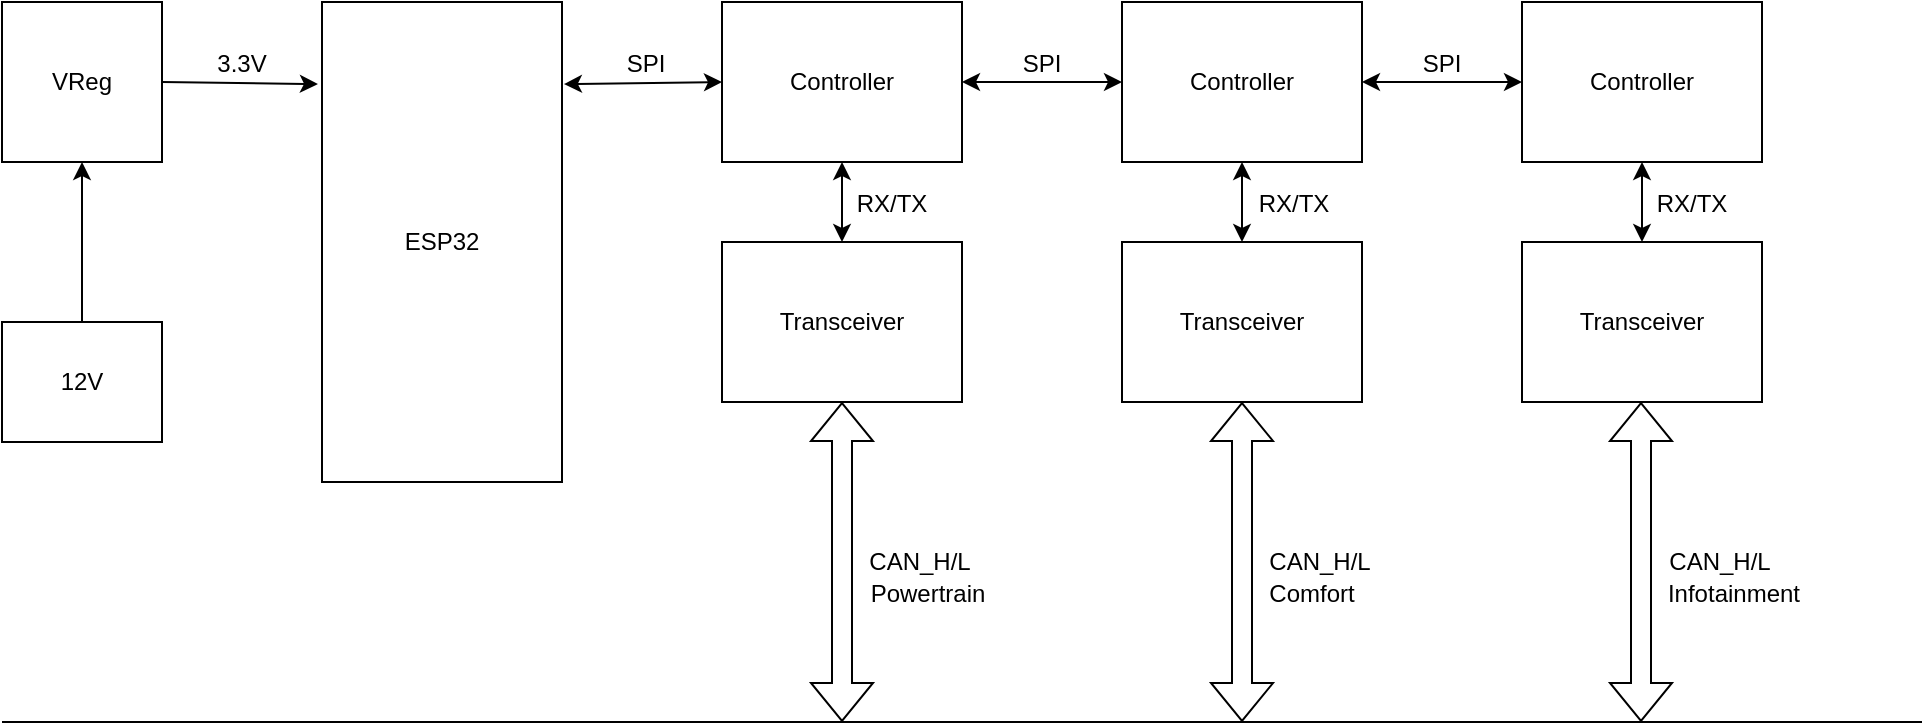 <mxfile version="26.2.14">
  <diagram name="Seite-1" id="3UaLaNoQHusPB8Ups_Hn">
    <mxGraphModel dx="872" dy="1650" grid="1" gridSize="10" guides="1" tooltips="1" connect="1" arrows="1" fold="1" page="1" pageScale="1" pageWidth="827" pageHeight="1169" math="0" shadow="0">
      <root>
        <mxCell id="0" />
        <mxCell id="1" parent="0" />
        <mxCell id="05BpNFQ8s_8MqioEpU-q-1" value="ESP32" style="rounded=0;whiteSpace=wrap;html=1;" vertex="1" parent="1">
          <mxGeometry x="200" y="-440" width="120" height="240" as="geometry" />
        </mxCell>
        <mxCell id="05BpNFQ8s_8MqioEpU-q-2" value="Transceiver" style="rounded=0;whiteSpace=wrap;html=1;" vertex="1" parent="1">
          <mxGeometry x="400" y="-320" width="120" height="80" as="geometry" />
        </mxCell>
        <mxCell id="05BpNFQ8s_8MqioEpU-q-3" value="Controller" style="rounded=0;whiteSpace=wrap;html=1;" vertex="1" parent="1">
          <mxGeometry x="400" y="-440" width="120" height="80" as="geometry" />
        </mxCell>
        <mxCell id="05BpNFQ8s_8MqioEpU-q-4" value="VReg" style="rounded=0;whiteSpace=wrap;html=1;" vertex="1" parent="1">
          <mxGeometry x="40" y="-440" width="80" height="80" as="geometry" />
        </mxCell>
        <mxCell id="05BpNFQ8s_8MqioEpU-q-5" value="" style="endArrow=none;html=1;rounded=0;" edge="1" parent="1">
          <mxGeometry width="50" height="50" relative="1" as="geometry">
            <mxPoint x="40" y="-80" as="sourcePoint" />
            <mxPoint x="1000" y="-80" as="targetPoint" />
          </mxGeometry>
        </mxCell>
        <mxCell id="05BpNFQ8s_8MqioEpU-q-6" value="" style="shape=flexArrow;endArrow=classic;startArrow=classic;html=1;rounded=0;" edge="1" parent="1">
          <mxGeometry width="100" height="100" relative="1" as="geometry">
            <mxPoint x="460" y="-80" as="sourcePoint" />
            <mxPoint x="460" y="-240" as="targetPoint" />
          </mxGeometry>
        </mxCell>
        <mxCell id="05BpNFQ8s_8MqioEpU-q-8" value="" style="endArrow=classic;startArrow=classic;html=1;rounded=0;entryX=0.5;entryY=1;entryDx=0;entryDy=0;exitX=0.5;exitY=0;exitDx=0;exitDy=0;" edge="1" parent="1" source="05BpNFQ8s_8MqioEpU-q-2" target="05BpNFQ8s_8MqioEpU-q-3">
          <mxGeometry width="50" height="50" relative="1" as="geometry">
            <mxPoint x="390" y="-200" as="sourcePoint" />
            <mxPoint x="440" y="-250" as="targetPoint" />
          </mxGeometry>
        </mxCell>
        <mxCell id="05BpNFQ8s_8MqioEpU-q-9" value="" style="endArrow=classic;startArrow=classic;html=1;rounded=0;exitX=1.008;exitY=0.171;exitDx=0;exitDy=0;exitPerimeter=0;entryX=0;entryY=0.5;entryDx=0;entryDy=0;" edge="1" parent="1" source="05BpNFQ8s_8MqioEpU-q-1" target="05BpNFQ8s_8MqioEpU-q-3">
          <mxGeometry width="50" height="50" relative="1" as="geometry">
            <mxPoint x="390" y="-200" as="sourcePoint" />
            <mxPoint x="440" y="-250" as="targetPoint" />
          </mxGeometry>
        </mxCell>
        <mxCell id="05BpNFQ8s_8MqioEpU-q-10" value="" style="endArrow=classic;html=1;rounded=0;exitX=1;exitY=0.5;exitDx=0;exitDy=0;entryX=-0.017;entryY=0.171;entryDx=0;entryDy=0;entryPerimeter=0;" edge="1" parent="1" source="05BpNFQ8s_8MqioEpU-q-4" target="05BpNFQ8s_8MqioEpU-q-1">
          <mxGeometry width="50" height="50" relative="1" as="geometry">
            <mxPoint x="390" y="-200" as="sourcePoint" />
            <mxPoint x="440" y="-250" as="targetPoint" />
          </mxGeometry>
        </mxCell>
        <mxCell id="05BpNFQ8s_8MqioEpU-q-11" value="RX/TX" style="text;html=1;align=center;verticalAlign=middle;whiteSpace=wrap;rounded=0;" vertex="1" parent="1">
          <mxGeometry x="455" y="-354" width="60" height="30" as="geometry" />
        </mxCell>
        <mxCell id="05BpNFQ8s_8MqioEpU-q-12" value="SPI" style="text;html=1;align=center;verticalAlign=middle;whiteSpace=wrap;rounded=0;" vertex="1" parent="1">
          <mxGeometry x="332" y="-424" width="60" height="30" as="geometry" />
        </mxCell>
        <mxCell id="05BpNFQ8s_8MqioEpU-q-13" value="CAN_H/L" style="text;html=1;align=center;verticalAlign=middle;whiteSpace=wrap;rounded=0;" vertex="1" parent="1">
          <mxGeometry x="469" y="-175" width="60" height="30" as="geometry" />
        </mxCell>
        <mxCell id="05BpNFQ8s_8MqioEpU-q-15" value="" style="endArrow=classic;startArrow=classic;html=1;rounded=0;exitX=1;exitY=0.5;exitDx=0;exitDy=0;" edge="1" parent="1" source="05BpNFQ8s_8MqioEpU-q-3">
          <mxGeometry width="50" height="50" relative="1" as="geometry">
            <mxPoint x="290" y="-120" as="sourcePoint" />
            <mxPoint x="600" y="-400" as="targetPoint" />
          </mxGeometry>
        </mxCell>
        <mxCell id="05BpNFQ8s_8MqioEpU-q-16" value="Controller" style="rounded=0;whiteSpace=wrap;html=1;" vertex="1" parent="1">
          <mxGeometry x="600" y="-440" width="120" height="80" as="geometry" />
        </mxCell>
        <mxCell id="05BpNFQ8s_8MqioEpU-q-17" value="Transceiver" style="rounded=0;whiteSpace=wrap;html=1;" vertex="1" parent="1">
          <mxGeometry x="600" y="-320" width="120" height="80" as="geometry" />
        </mxCell>
        <mxCell id="05BpNFQ8s_8MqioEpU-q-18" value="RX/TX" style="text;html=1;align=center;verticalAlign=middle;whiteSpace=wrap;rounded=0;" vertex="1" parent="1">
          <mxGeometry x="656" y="-354" width="60" height="30" as="geometry" />
        </mxCell>
        <mxCell id="05BpNFQ8s_8MqioEpU-q-19" value="" style="shape=flexArrow;endArrow=classic;startArrow=classic;html=1;rounded=0;" edge="1" parent="1">
          <mxGeometry width="100" height="100" relative="1" as="geometry">
            <mxPoint x="660" y="-80" as="sourcePoint" />
            <mxPoint x="660" y="-240" as="targetPoint" />
          </mxGeometry>
        </mxCell>
        <mxCell id="05BpNFQ8s_8MqioEpU-q-20" value="CAN_H/L" style="text;html=1;align=center;verticalAlign=middle;whiteSpace=wrap;rounded=0;" vertex="1" parent="1">
          <mxGeometry x="669" y="-175" width="60" height="30" as="geometry" />
        </mxCell>
        <mxCell id="05BpNFQ8s_8MqioEpU-q-21" value="" style="endArrow=classic;startArrow=classic;html=1;rounded=0;entryX=0.5;entryY=1;entryDx=0;entryDy=0;exitX=0.5;exitY=0;exitDx=0;exitDy=0;" edge="1" parent="1" source="05BpNFQ8s_8MqioEpU-q-17" target="05BpNFQ8s_8MqioEpU-q-16">
          <mxGeometry width="50" height="50" relative="1" as="geometry">
            <mxPoint x="390" y="-200" as="sourcePoint" />
            <mxPoint x="440" y="-250" as="targetPoint" />
          </mxGeometry>
        </mxCell>
        <mxCell id="05BpNFQ8s_8MqioEpU-q-23" value="Powertrain" style="text;html=1;align=center;verticalAlign=middle;whiteSpace=wrap;rounded=0;" vertex="1" parent="1">
          <mxGeometry x="468" y="-159" width="70" height="30" as="geometry" />
        </mxCell>
        <mxCell id="05BpNFQ8s_8MqioEpU-q-24" value="Comfort" style="text;html=1;align=center;verticalAlign=middle;whiteSpace=wrap;rounded=0;" vertex="1" parent="1">
          <mxGeometry x="660" y="-159" width="70" height="30" as="geometry" />
        </mxCell>
        <mxCell id="05BpNFQ8s_8MqioEpU-q-25" value="SPI" style="text;html=1;align=center;verticalAlign=middle;whiteSpace=wrap;rounded=0;" vertex="1" parent="1">
          <mxGeometry x="530" y="-424" width="60" height="30" as="geometry" />
        </mxCell>
        <mxCell id="05BpNFQ8s_8MqioEpU-q-26" value="3.3V" style="text;html=1;align=center;verticalAlign=middle;whiteSpace=wrap;rounded=0;" vertex="1" parent="1">
          <mxGeometry x="130" y="-424" width="60" height="30" as="geometry" />
        </mxCell>
        <mxCell id="05BpNFQ8s_8MqioEpU-q-27" value="12V" style="rounded=0;whiteSpace=wrap;html=1;" vertex="1" parent="1">
          <mxGeometry x="40" y="-280" width="80" height="60" as="geometry" />
        </mxCell>
        <mxCell id="05BpNFQ8s_8MqioEpU-q-28" value="" style="endArrow=classic;html=1;rounded=0;entryX=0.5;entryY=1;entryDx=0;entryDy=0;exitX=0.5;exitY=0;exitDx=0;exitDy=0;" edge="1" parent="1" source="05BpNFQ8s_8MqioEpU-q-27" target="05BpNFQ8s_8MqioEpU-q-4">
          <mxGeometry width="50" height="50" relative="1" as="geometry">
            <mxPoint x="390" y="-200" as="sourcePoint" />
            <mxPoint x="440" y="-250" as="targetPoint" />
          </mxGeometry>
        </mxCell>
        <mxCell id="05BpNFQ8s_8MqioEpU-q-29" value="Controller" style="rounded=0;whiteSpace=wrap;html=1;" vertex="1" parent="1">
          <mxGeometry x="800" y="-440" width="120" height="80" as="geometry" />
        </mxCell>
        <mxCell id="05BpNFQ8s_8MqioEpU-q-30" value="Transceiver" style="rounded=0;whiteSpace=wrap;html=1;" vertex="1" parent="1">
          <mxGeometry x="800" y="-320" width="120" height="80" as="geometry" />
        </mxCell>
        <mxCell id="05BpNFQ8s_8MqioEpU-q-31" value="" style="shape=flexArrow;endArrow=classic;startArrow=classic;html=1;rounded=0;" edge="1" parent="1">
          <mxGeometry width="100" height="100" relative="1" as="geometry">
            <mxPoint x="859.5" y="-80" as="sourcePoint" />
            <mxPoint x="859.5" y="-240" as="targetPoint" />
          </mxGeometry>
        </mxCell>
        <mxCell id="05BpNFQ8s_8MqioEpU-q-32" value="RX/TX" style="text;html=1;align=center;verticalAlign=middle;whiteSpace=wrap;rounded=0;" vertex="1" parent="1">
          <mxGeometry x="855" y="-354" width="60" height="30" as="geometry" />
        </mxCell>
        <mxCell id="05BpNFQ8s_8MqioEpU-q-33" value="" style="endArrow=classic;startArrow=classic;html=1;rounded=0;entryX=0.5;entryY=1;entryDx=0;entryDy=0;exitX=0.5;exitY=0;exitDx=0;exitDy=0;" edge="1" parent="1" source="05BpNFQ8s_8MqioEpU-q-30" target="05BpNFQ8s_8MqioEpU-q-29">
          <mxGeometry width="50" height="50" relative="1" as="geometry">
            <mxPoint x="640" y="-200" as="sourcePoint" />
            <mxPoint x="690" y="-250" as="targetPoint" />
          </mxGeometry>
        </mxCell>
        <mxCell id="05BpNFQ8s_8MqioEpU-q-34" value="SPI" style="text;html=1;align=center;verticalAlign=middle;whiteSpace=wrap;rounded=0;" vertex="1" parent="1">
          <mxGeometry x="730" y="-424" width="60" height="30" as="geometry" />
        </mxCell>
        <mxCell id="05BpNFQ8s_8MqioEpU-q-35" value="" style="endArrow=classic;startArrow=classic;html=1;rounded=0;entryX=0;entryY=0.5;entryDx=0;entryDy=0;exitX=1;exitY=0.5;exitDx=0;exitDy=0;" edge="1" parent="1" source="05BpNFQ8s_8MqioEpU-q-16" target="05BpNFQ8s_8MqioEpU-q-29">
          <mxGeometry width="50" height="50" relative="1" as="geometry">
            <mxPoint x="640" y="-200" as="sourcePoint" />
            <mxPoint x="690" y="-250" as="targetPoint" />
          </mxGeometry>
        </mxCell>
        <mxCell id="05BpNFQ8s_8MqioEpU-q-36" value="CAN_H/L" style="text;html=1;align=center;verticalAlign=middle;whiteSpace=wrap;rounded=0;" vertex="1" parent="1">
          <mxGeometry x="869" y="-175" width="60" height="30" as="geometry" />
        </mxCell>
        <mxCell id="05BpNFQ8s_8MqioEpU-q-37" value="Infotainment" style="text;html=1;align=center;verticalAlign=middle;whiteSpace=wrap;rounded=0;" vertex="1" parent="1">
          <mxGeometry x="861" y="-159" width="90" height="30" as="geometry" />
        </mxCell>
      </root>
    </mxGraphModel>
  </diagram>
</mxfile>
